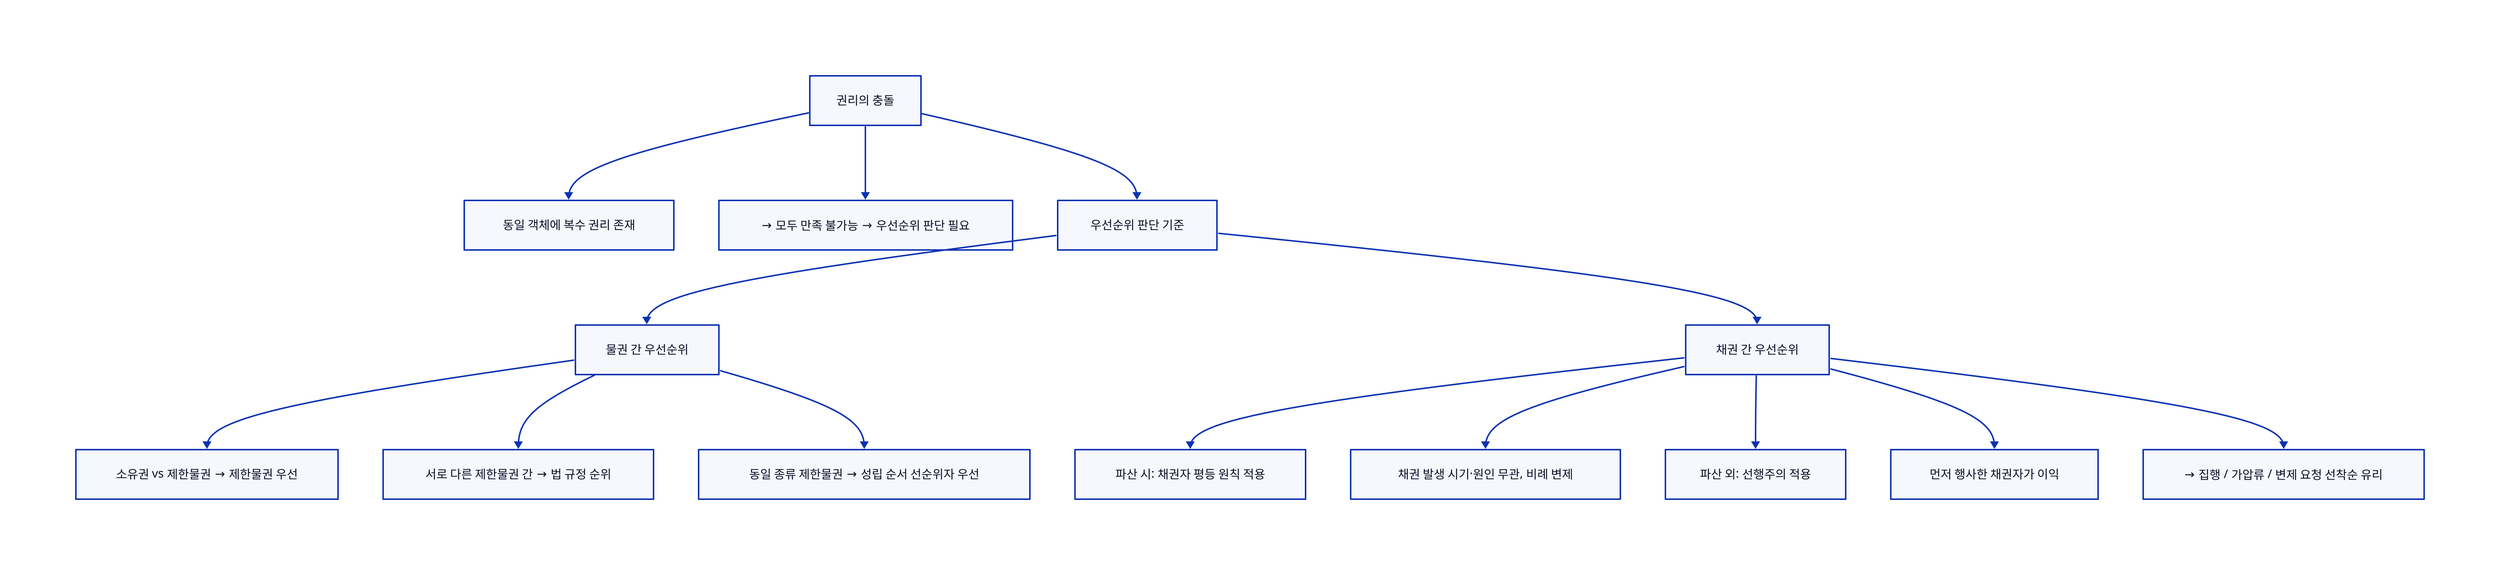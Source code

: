 # [30.0] 權利의 衝突과 順位.d2

direction: down

"권리의 충돌" -> "동일 객체에 복수 권리 존재"
"권리의 충돌" -> "→ 모두 만족 불가능 → 우선순위 판단 필요"

"권리의 충돌" -> "우선순위 판단 기준"

"우선순위 판단 기준" -> "물권 간 우선순위"
"우선순위 판단 기준" -> "채권 간 우선순위"

"물권 간 우선순위" -> "소유권 vs 제한물권 → 제한물권 우선"
"물권 간 우선순위" -> "서로 다른 제한물권 간 → 법 규정 순위"
"물권 간 우선순위" -> "동일 종류 제한물권 → 성립 순서 선순위자 우선"

"채권 간 우선순위" -> "파산 시: 채권자 평등 원칙 적용"
"채권 간 우선순위" -> "채권 발생 시기·원인 무관, 비례 변제"

"채권 간 우선순위" -> "파산 외: 선행주의 적용"
"채권 간 우선순위" -> "먼저 행사한 채권자가 이익"
"채권 간 우선순위" -> "→ 집행 / 가압류 / 변제 요청 선착순 유리"